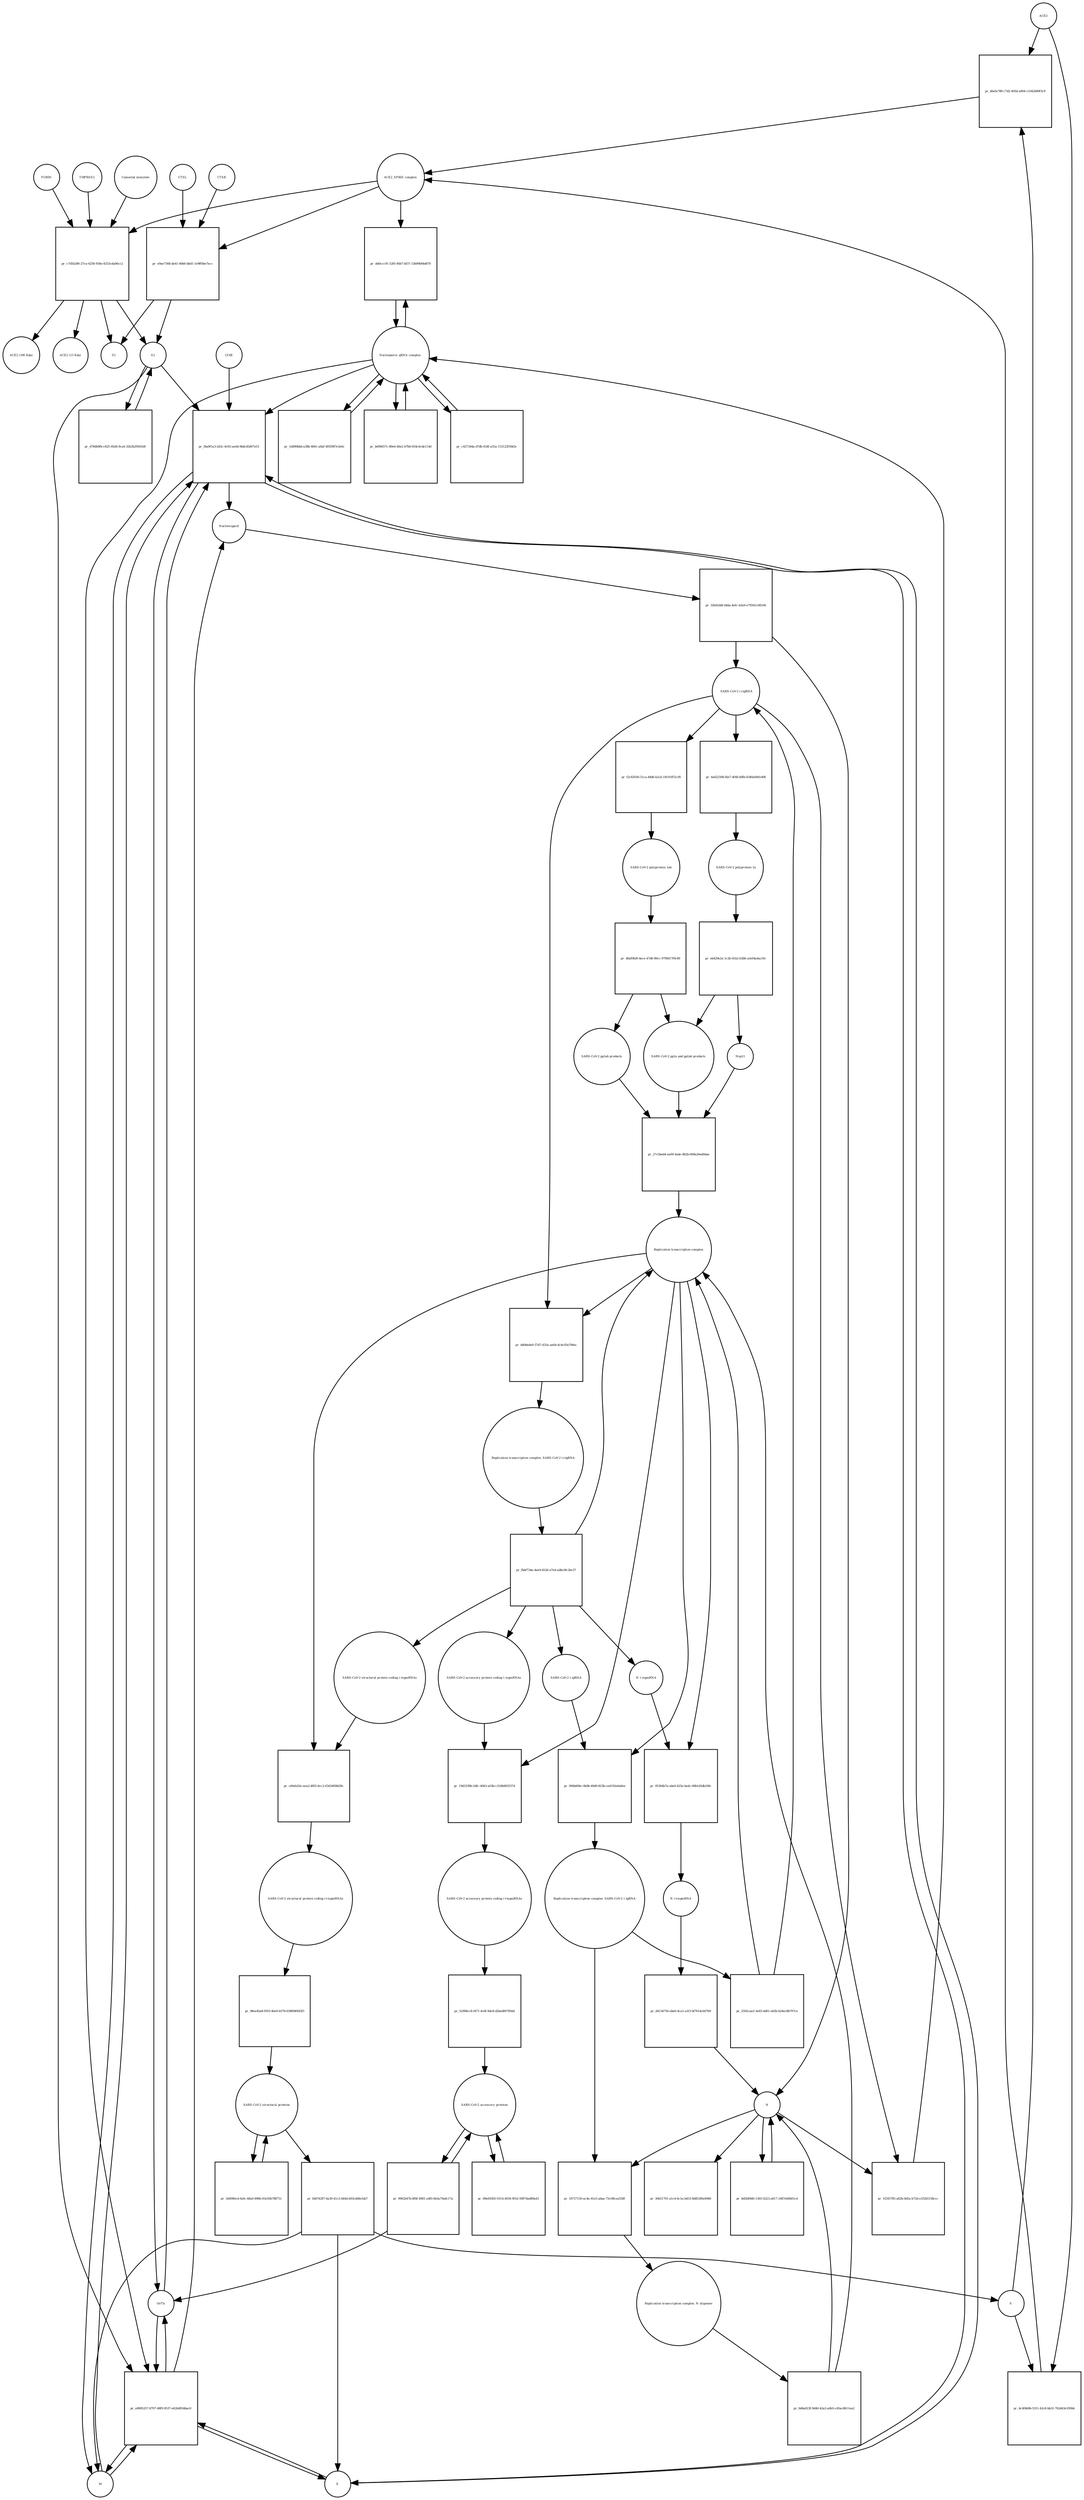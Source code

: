 strict digraph  {
ACE2 [annotation="", bipartite=0, cls=macromolecule, fontsize=4, label=ACE2, shape=circle];
"pr_4befa789-c7d2-405d-a904-c5342669f3c9" [annotation="", bipartite=1, cls=process, fontsize=4, label="pr_4befa789-c7d2-405d-a904-c5342669f3c9", shape=square];
"ACE2_SPIKE complex" [annotation="", bipartite=0, cls=complex, fontsize=4, label="ACE2_SPIKE complex", shape=circle];
S [annotation="", bipartite=0, cls="macromolecule multimer", fontsize=4, label=S, shape=circle];
"Nucleoporin_gRNA complex " [annotation="", bipartite=0, cls=complex, fontsize=4, label="Nucleoporin_gRNA complex ", shape=circle];
"pr_dd0ccc91-52f0-46b7-bf37-13b99b94d670" [annotation="", bipartite=1, cls=process, fontsize=4, label="pr_dd0ccc91-52f0-46b7-bf37-13b99b94d670", shape=square];
"pr_e9ae7368-de41-46b0-bbd1-1e9ff0be7ecc" [annotation="", bipartite=1, cls=process, fontsize=4, label="pr_e9ae7368-de41-46b0-bbd1-1e9ff0be7ecc", shape=square];
S2 [annotation="", bipartite=0, cls=macromolecule, fontsize=4, label=S2, shape=circle];
CTSB [annotation="", bipartite=0, cls=macromolecule, fontsize=4, label=CTSB, shape=circle];
CTSL [annotation="", bipartite=0, cls=macromolecule, fontsize=4, label=CTSL, shape=circle];
S1 [annotation="", bipartite=0, cls=macromolecule, fontsize=4, label=S1, shape=circle];
"pr_4c4f4b9b-5311-42c8-bb31-762d43e195bb" [annotation="", bipartite=1, cls=process, fontsize=4, label="pr_4c4f4b9b-5311-42c8-bb31-762d43e195bb", shape=square];
"pr_fba9f1a3-2d3c-4c65-ae6d-9bdcd5d07e53" [annotation="", bipartite=1, cls=process, fontsize=4, label="pr_fba9f1a3-2d3c-4c65-ae6d-9bdcd5d07e53", shape=square];
Nucleocapsid [annotation="", bipartite=0, cls=complex, fontsize=4, label=Nucleocapsid, shape=circle];
LY6E [annotation="", bipartite=0, cls=macromolecule, fontsize=4, label=LY6E, shape=circle];
Orf7a [annotation="", bipartite=0, cls=macromolecule, fontsize=4, label=Orf7a, shape=circle];
E [annotation="", bipartite=0, cls=macromolecule, fontsize=4, label=E, shape=circle];
M [annotation="", bipartite=0, cls=macromolecule, fontsize=4, label=M, shape=circle];
"pr_e8985257-8707-48f9-9537-e626d934bac0" [annotation="", bipartite=1, cls=process, fontsize=4, label="pr_e8985257-8707-48f9-9537-e626d934bac0", shape=square];
"pr_326d1ddf-d44a-4efc-b3a9-e79341c08104" [annotation="", bipartite=1, cls=process, fontsize=4, label="pr_326d1ddf-d44a-4efc-b3a9-e79341c08104", shape=square];
" SARS-CoV-2 (+)gRNA" [annotation="", bipartite=0, cls="nucleic acid feature", fontsize=4, label=" SARS-CoV-2 (+)gRNA", shape=circle];
N [annotation="", bipartite=0, cls="macromolecule multimer", fontsize=4, label=N, shape=circle];
"SARS-CoV-2 polyprotein 1ab" [annotation="", bipartite=0, cls=macromolecule, fontsize=4, label="SARS-CoV-2 polyprotein 1ab", shape=circle];
"pr_48af0b0f-4ece-47d0-89cc-97f8d17f9c89" [annotation="", bipartite=1, cls=process, fontsize=4, label="pr_48af0b0f-4ece-47d0-89cc-97f8d17f9c89", shape=square];
"SARS-CoV-2 pp1a and pp1ab products" [annotation="", bipartite=0, cls=complex, fontsize=4, label="SARS-CoV-2 pp1a and pp1ab products", shape=circle];
"SARS-CoV-2 pp1ab products" [annotation="", bipartite=0, cls=complex, fontsize=4, label="SARS-CoV-2 pp1ab products", shape=circle];
"SARS-CoV-2 polyprotein 1a" [annotation="", bipartite=0, cls=macromolecule, fontsize=4, label="SARS-CoV-2 polyprotein 1a", shape=circle];
"pr_eb429e2a-1c2b-41b2-b3b6-a3e04a4ac5fc" [annotation="", bipartite=1, cls=process, fontsize=4, label="pr_eb429e2a-1c2b-41b2-b3b6-a3e04a4ac5fc", shape=square];
Nsp11 [annotation="", bipartite=0, cls=macromolecule, fontsize=4, label=Nsp11, shape=circle];
"pr_1dd90bbd-a38b-4841-a8af-4f03987e3e6c" [annotation="", bipartite=1, cls=process, fontsize=4, label="pr_1dd90bbd-a38b-4841-a8af-4f03987e3e6c", shape=square];
"pr_b606657c-89e4-46e2-b7b6-654c4cde114d" [annotation="", bipartite=1, cls=process, fontsize=4, label="pr_b606657c-89e4-46e2-b7b6-654c4cde114d", shape=square];
"SARS-CoV-2 structural proteins" [annotation="", bipartite=0, cls=complex, fontsize=4, label="SARS-CoV-2 structural proteins", shape=circle];
"pr_fdd74287-6a39-41c3-b44d-b93cdd6cfab7" [annotation="", bipartite=1, cls=process, fontsize=4, label="pr_fdd74287-6a39-41c3-b44d-b93cdd6cfab7", shape=square];
"Replication transcription complex_SARS-CoV-2 (-)gRNA" [annotation="", bipartite=0, cls=complex, fontsize=4, label="Replication transcription complex_SARS-CoV-2 (-)gRNA", shape=circle];
"pr_18727150-ac4e-41e5-abae-73c08cea558f" [annotation="", bipartite=1, cls=process, fontsize=4, label="pr_18727150-ac4e-41e5-abae-73c08cea558f", shape=square];
"Replication transcription complex_N oligomer" [annotation="", bipartite=0, cls=complex, fontsize=4, label="Replication transcription complex_N oligomer", shape=circle];
"pr_30b31701-a1c4-4c1a-b453-8d853f6e6948" [annotation="", bipartite=1, cls=process, fontsize=4, label="pr_30b31701-a1c4-4c1a-b453-8d853f6e6948", shape=square];
"SARS-CoV-2 accessory proteins" [annotation="", bipartite=0, cls=complex, fontsize=4, label="SARS-CoV-2 accessory proteins", shape=circle];
"pr_89e69305-9314-4034-9f1d-59874ad89a43" [annotation="", bipartite=1, cls=process, fontsize=4, label="pr_89e69305-9314-4034-9f1d-59874ad89a43", shape=square];
"pr_5d4960cd-fa9c-48a0-896b-93e50b788751" [annotation="", bipartite=1, cls=process, fontsize=4, label="pr_5d4960cd-fa9c-48a0-896b-93e50b788751", shape=square];
"pr_0d6a023f-9d40-42a3-a6b5-cd5ac8611ea2" [annotation="", bipartite=1, cls=process, fontsize=4, label="pr_0d6a023f-9d40-42a3-a6b5-cd5ac8611ea2", shape=square];
"Replication transcription complex" [annotation="", bipartite=0, cls=complex, fontsize=4, label="Replication transcription complex", shape=circle];
"pr_8d5b89d0-1365-4223-a817-1687e60b01cd" [annotation="", bipartite=1, cls=process, fontsize=4, label="pr_8d5b89d0-1365-4223-a817-1687e60b01cd", shape=square];
"pr_27c5beb4-ea00-4a4e-862b-609a26ed0dae" [annotation="", bipartite=1, cls=process, fontsize=4, label="pr_27c5beb4-ea00-4a4e-862b-609a26ed0dae", shape=square];
"SARS-CoV-2 accessory protein coding (-)sgmRNAs" [annotation="", bipartite=0, cls=complex, fontsize=4, label="SARS-CoV-2 accessory protein coding (-)sgmRNAs", shape=circle];
"pr_19d3339b-2dfc-4943-a03b-c318b983537d" [annotation="", bipartite=1, cls=process, fontsize=4, label="pr_19d3339b-2dfc-4943-a03b-c318b983537d", shape=square];
"SARS-CoV-2 accessory protein coding (+)sgmRNAs" [annotation="", bipartite=0, cls=complex, fontsize=4, label="SARS-CoV-2 accessory protein coding (+)sgmRNAs", shape=circle];
"SARS-CoV-2 structural protein coding (-)sgmRNAs" [annotation="", bipartite=0, cls=complex, fontsize=4, label="SARS-CoV-2 structural protein coding (-)sgmRNAs", shape=circle];
"pr_c60eb32e-aea3-4f65-8cc2-63434f08d3fc" [annotation="", bipartite=1, cls=process, fontsize=4, label="pr_c60eb32e-aea3-4f65-8cc2-63434f08d3fc", shape=square];
"SARS-CoV-2 structural protein coding (+)sgmRNAs" [annotation="", bipartite=0, cls=complex, fontsize=4, label="SARS-CoV-2 structural protein coding (+)sgmRNAs", shape=circle];
"N (-)sgmRNA" [annotation="", bipartite=0, cls="nucleic acid feature", fontsize=4, label="N (-)sgmRNA", shape=circle];
"pr_95304b7a-a4e0-425e-bedc-68b1d5db16fe" [annotation="", bipartite=1, cls=process, fontsize=4, label="pr_95304b7a-a4e0-425e-bedc-68b1d5db16fe", shape=square];
"N (+)sgmRNA" [annotation="", bipartite=0, cls="nucleic acid feature", fontsize=4, label="N (+)sgmRNA", shape=circle];
"pr_d4134750-abe6-4ca1-a1f3-bf7614c60769" [annotation="", bipartite=1, cls=process, fontsize=4, label="pr_d4134750-abe6-4ca1-a1f3-bf7614c60769", shape=square];
"Replication transcription complex_SARS-CoV-2 (+)gRNA" [annotation="", bipartite=0, cls=complex, fontsize=4, label="Replication transcription complex_SARS-CoV-2 (+)gRNA", shape=circle];
"pr_fbbf734a-4ae9-4526-a7e4-adbc0fc2bc37" [annotation="", bipartite=1, cls=process, fontsize=4, label="pr_fbbf734a-4ae9-4526-a7e4-adbc0fc2bc37", shape=square];
" SARS-CoV-2 (-)gRNA" [annotation="", bipartite=0, cls="nucleic acid feature", fontsize=4, label=" SARS-CoV-2 (-)gRNA", shape=circle];
"pr_6ed22598-fbe7-4f48-b0fb-8340a00d1d08" [annotation="", bipartite=1, cls=process, fontsize=4, label="pr_6ed22598-fbe7-4f48-b0fb-8340a00d1d08", shape=square];
"pr_f2c82036-51ca-44d6-b2cb-19c01ff51cf6" [annotation="", bipartite=1, cls=process, fontsize=4, label="pr_f2c82036-51ca-44d6-b2cb-19c01ff51cf6", shape=square];
"pr_52908cc8-f471-4c6f-9dc8-d2bed007856d" [annotation="", bipartite=1, cls=process, fontsize=4, label="pr_52908cc8-f471-4c6f-9dc8-d2bed007856d", shape=square];
"pr_98ee45a8-f910-46e9-b578-638f08f492f5" [annotation="", bipartite=1, cls=process, fontsize=4, label="pr_98ee45a8-f910-46e9-b578-638f08f492f5", shape=square];
"pr_094b608c-0b0b-49d9-823b-ced192e6a6ee" [annotation="", bipartite=1, cls=process, fontsize=4, label="pr_094b608c-0b0b-49d9-823b-ced192e6a6ee", shape=square];
"pr_1f245785-a82b-4d5a-b72d-e1f2b5158ccc" [annotation="", bipartite=1, cls=process, fontsize=4, label="pr_1f245785-a82b-4d5a-b72d-e1f2b5158ccc", shape=square];
"pr_c427344a-d7db-434f-a55a-153122f50d3c" [annotation="", bipartite=1, cls=process, fontsize=4, label="pr_c427344a-d7db-434f-a55a-153122f50d3c", shape=square];
"pr_9902b47b-8fbf-4981-a4f0-6b3a79a8c17a" [annotation="", bipartite=1, cls=process, fontsize=4, label="pr_9902b47b-8fbf-4981-a4f0-6b3a79a8c17a", shape=square];
"pr_c7d5b280-27ca-4258-934e-8253cda06cc2" [annotation="", bipartite=1, cls=process, fontsize=4, label="pr_c7d5b280-27ca-4258-934e-8253cda06cc2", shape=square];
FURIN [annotation="", bipartite=0, cls=macromolecule, fontsize=4, label=FURIN, shape=circle];
TMPRSS2 [annotation="", bipartite=0, cls=macromolecule, fontsize=4, label=TMPRSS2, shape=circle];
"Camostat mesylate" [annotation="urn_miriam_pubchem.compound_2536", bipartite=0, cls="simple chemical", fontsize=4, label="Camostat mesylate", shape=circle];
"ACE2 (100 Kda)" [annotation="", bipartite=0, cls=macromolecule, fontsize=4, label="ACE2 (100 Kda)", shape=circle];
"ACE2 (15 Kda)" [annotation="", bipartite=0, cls=macromolecule, fontsize=4, label="ACE2 (15 Kda)", shape=circle];
"pr_d78db9fb-c825-45d4-9ca4-32b3b29561b8" [annotation="", bipartite=1, cls=process, fontsize=4, label="pr_d78db9fb-c825-45d4-9ca4-32b3b29561b8", shape=square];
"pr_dd0dede0-57d7-432a-aa64-4c4c93a706ec" [annotation="", bipartite=1, cls=process, fontsize=4, label="pr_dd0dede0-57d7-432a-aa64-4c4c93a706ec", shape=square];
"pr_2592caa3-3e65-4d91-a82b-b24ec8b797ce" [annotation="", bipartite=1, cls=process, fontsize=4, label="pr_2592caa3-3e65-4d91-a82b-b24ec8b797ce", shape=square];
ACE2 -> "pr_4befa789-c7d2-405d-a904-c5342669f3c9"  [annotation="", interaction_type=consumption];
ACE2 -> "pr_4c4f4b9b-5311-42c8-bb31-762d43e195bb"  [annotation="", interaction_type=consumption];
"pr_4befa789-c7d2-405d-a904-c5342669f3c9" -> "ACE2_SPIKE complex"  [annotation="", interaction_type=production];
"ACE2_SPIKE complex" -> "pr_dd0ccc91-52f0-46b7-bf37-13b99b94d670"  [annotation="urn_miriam_pubmed_32142651|urn_miriam_pubmed_32094589", interaction_type=stimulation];
"ACE2_SPIKE complex" -> "pr_e9ae7368-de41-46b0-bbd1-1e9ff0be7ecc"  [annotation="", interaction_type=consumption];
"ACE2_SPIKE complex" -> "pr_c7d5b280-27ca-4258-934e-8253cda06cc2"  [annotation="", interaction_type=consumption];
S -> "pr_4befa789-c7d2-405d-a904-c5342669f3c9"  [annotation="", interaction_type=consumption];
S -> "pr_4c4f4b9b-5311-42c8-bb31-762d43e195bb"  [annotation="", interaction_type=consumption];
"Nucleoporin_gRNA complex " -> "pr_dd0ccc91-52f0-46b7-bf37-13b99b94d670"  [annotation="", interaction_type=consumption];
"Nucleoporin_gRNA complex " -> "pr_fba9f1a3-2d3c-4c65-ae6d-9bdcd5d07e53"  [annotation="", interaction_type=consumption];
"Nucleoporin_gRNA complex " -> "pr_e8985257-8707-48f9-9537-e626d934bac0"  [annotation="", interaction_type=consumption];
"Nucleoporin_gRNA complex " -> "pr_1dd90bbd-a38b-4841-a8af-4f03987e3e6c"  [annotation="", interaction_type=consumption];
"Nucleoporin_gRNA complex " -> "pr_b606657c-89e4-46e2-b7b6-654c4cde114d"  [annotation="", interaction_type=consumption];
"Nucleoporin_gRNA complex " -> "pr_c427344a-d7db-434f-a55a-153122f50d3c"  [annotation="", interaction_type=consumption];
"pr_dd0ccc91-52f0-46b7-bf37-13b99b94d670" -> "Nucleoporin_gRNA complex "  [annotation="", interaction_type=production];
"pr_e9ae7368-de41-46b0-bbd1-1e9ff0be7ecc" -> S2  [annotation="", interaction_type=production];
"pr_e9ae7368-de41-46b0-bbd1-1e9ff0be7ecc" -> S1  [annotation="", interaction_type=production];
S2 -> "pr_fba9f1a3-2d3c-4c65-ae6d-9bdcd5d07e53"  [annotation="urn_miriam_doi_10.1101%2F2020.03.05.979260|urn_miriam_doi_10.1101%2F2020.04.02.021469", interaction_type=stimulation];
S2 -> "pr_e8985257-8707-48f9-9537-e626d934bac0"  [annotation="", interaction_type=stimulation];
S2 -> "pr_d78db9fb-c825-45d4-9ca4-32b3b29561b8"  [annotation="", interaction_type=consumption];
CTSB -> "pr_e9ae7368-de41-46b0-bbd1-1e9ff0be7ecc"  [annotation=urn_miriam_pubmed_32142651, interaction_type=catalysis];
CTSL -> "pr_e9ae7368-de41-46b0-bbd1-1e9ff0be7ecc"  [annotation=urn_miriam_pubmed_32142651, interaction_type=catalysis];
"pr_4c4f4b9b-5311-42c8-bb31-762d43e195bb" -> "ACE2_SPIKE complex"  [annotation="", interaction_type=production];
"pr_fba9f1a3-2d3c-4c65-ae6d-9bdcd5d07e53" -> Nucleocapsid  [annotation="", interaction_type=production];
"pr_fba9f1a3-2d3c-4c65-ae6d-9bdcd5d07e53" -> Orf7a  [annotation="", interaction_type=production];
"pr_fba9f1a3-2d3c-4c65-ae6d-9bdcd5d07e53" -> E  [annotation="", interaction_type=production];
"pr_fba9f1a3-2d3c-4c65-ae6d-9bdcd5d07e53" -> M  [annotation="", interaction_type=production];
Nucleocapsid -> "pr_326d1ddf-d44a-4efc-b3a9-e79341c08104"  [annotation="", interaction_type=consumption];
LY6E -> "pr_fba9f1a3-2d3c-4c65-ae6d-9bdcd5d07e53"  [annotation="urn_miriam_doi_10.1101%2F2020.03.05.979260|urn_miriam_doi_10.1101%2F2020.04.02.021469", interaction_type=inhibition];
Orf7a -> "pr_fba9f1a3-2d3c-4c65-ae6d-9bdcd5d07e53"  [annotation="", interaction_type=consumption];
Orf7a -> "pr_e8985257-8707-48f9-9537-e626d934bac0"  [annotation="", interaction_type=consumption];
E -> "pr_fba9f1a3-2d3c-4c65-ae6d-9bdcd5d07e53"  [annotation="", interaction_type=consumption];
E -> "pr_e8985257-8707-48f9-9537-e626d934bac0"  [annotation="", interaction_type=consumption];
M -> "pr_fba9f1a3-2d3c-4c65-ae6d-9bdcd5d07e53"  [annotation="", interaction_type=consumption];
M -> "pr_e8985257-8707-48f9-9537-e626d934bac0"  [annotation="", interaction_type=consumption];
"pr_e8985257-8707-48f9-9537-e626d934bac0" -> Nucleocapsid  [annotation="", interaction_type=production];
"pr_e8985257-8707-48f9-9537-e626d934bac0" -> E  [annotation="", interaction_type=production];
"pr_e8985257-8707-48f9-9537-e626d934bac0" -> M  [annotation="", interaction_type=production];
"pr_e8985257-8707-48f9-9537-e626d934bac0" -> Orf7a  [annotation="", interaction_type=production];
"pr_326d1ddf-d44a-4efc-b3a9-e79341c08104" -> " SARS-CoV-2 (+)gRNA"  [annotation="", interaction_type=production];
"pr_326d1ddf-d44a-4efc-b3a9-e79341c08104" -> N  [annotation="", interaction_type=production];
" SARS-CoV-2 (+)gRNA" -> "pr_6ed22598-fbe7-4f48-b0fb-8340a00d1d08"  [annotation="", interaction_type=consumption];
" SARS-CoV-2 (+)gRNA" -> "pr_f2c82036-51ca-44d6-b2cb-19c01ff51cf6"  [annotation="", interaction_type=consumption];
" SARS-CoV-2 (+)gRNA" -> "pr_1f245785-a82b-4d5a-b72d-e1f2b5158ccc"  [annotation="", interaction_type=consumption];
" SARS-CoV-2 (+)gRNA" -> "pr_dd0dede0-57d7-432a-aa64-4c4c93a706ec"  [annotation="", interaction_type=consumption];
N -> "pr_18727150-ac4e-41e5-abae-73c08cea558f"  [annotation="", interaction_type=consumption];
N -> "pr_30b31701-a1c4-4c1a-b453-8d853f6e6948"  [annotation="", interaction_type=consumption];
N -> "pr_8d5b89d0-1365-4223-a817-1687e60b01cd"  [annotation="", interaction_type=consumption];
N -> "pr_1f245785-a82b-4d5a-b72d-e1f2b5158ccc"  [annotation="", interaction_type=consumption];
"SARS-CoV-2 polyprotein 1ab" -> "pr_48af0b0f-4ece-47d0-89cc-97f8d17f9c89"  [annotation=urn_miriam_pubmed_31226023, interaction_type=catalysis];
"pr_48af0b0f-4ece-47d0-89cc-97f8d17f9c89" -> "SARS-CoV-2 pp1a and pp1ab products"  [annotation="", interaction_type=production];
"pr_48af0b0f-4ece-47d0-89cc-97f8d17f9c89" -> "SARS-CoV-2 pp1ab products"  [annotation="", interaction_type=production];
"SARS-CoV-2 pp1a and pp1ab products" -> "pr_27c5beb4-ea00-4a4e-862b-609a26ed0dae"  [annotation="", interaction_type=consumption];
"SARS-CoV-2 pp1ab products" -> "pr_27c5beb4-ea00-4a4e-862b-609a26ed0dae"  [annotation="", interaction_type=consumption];
"SARS-CoV-2 polyprotein 1a" -> "pr_eb429e2a-1c2b-41b2-b3b6-a3e04a4ac5fc"  [annotation=urn_miriam_pubmed_31226023, interaction_type=catalysis];
"pr_eb429e2a-1c2b-41b2-b3b6-a3e04a4ac5fc" -> "SARS-CoV-2 pp1a and pp1ab products"  [annotation="", interaction_type=production];
"pr_eb429e2a-1c2b-41b2-b3b6-a3e04a4ac5fc" -> Nsp11  [annotation="", interaction_type=production];
Nsp11 -> "pr_27c5beb4-ea00-4a4e-862b-609a26ed0dae"  [annotation="", interaction_type=consumption];
"pr_1dd90bbd-a38b-4841-a8af-4f03987e3e6c" -> "Nucleoporin_gRNA complex "  [annotation="", interaction_type=production];
"pr_b606657c-89e4-46e2-b7b6-654c4cde114d" -> "Nucleoporin_gRNA complex "  [annotation="", interaction_type=production];
"SARS-CoV-2 structural proteins" -> "pr_fdd74287-6a39-41c3-b44d-b93cdd6cfab7"  [annotation="", interaction_type=consumption];
"SARS-CoV-2 structural proteins" -> "pr_5d4960cd-fa9c-48a0-896b-93e50b788751"  [annotation="", interaction_type=consumption];
"pr_fdd74287-6a39-41c3-b44d-b93cdd6cfab7" -> M  [annotation="", interaction_type=production];
"pr_fdd74287-6a39-41c3-b44d-b93cdd6cfab7" -> E  [annotation="", interaction_type=production];
"pr_fdd74287-6a39-41c3-b44d-b93cdd6cfab7" -> S  [annotation="", interaction_type=production];
"Replication transcription complex_SARS-CoV-2 (-)gRNA" -> "pr_18727150-ac4e-41e5-abae-73c08cea558f"  [annotation="", interaction_type=consumption];
"Replication transcription complex_SARS-CoV-2 (-)gRNA" -> "pr_2592caa3-3e65-4d91-a82b-b24ec8b797ce"  [annotation="", interaction_type=consumption];
"pr_18727150-ac4e-41e5-abae-73c08cea558f" -> "Replication transcription complex_N oligomer"  [annotation="", interaction_type=production];
"Replication transcription complex_N oligomer" -> "pr_0d6a023f-9d40-42a3-a6b5-cd5ac8611ea2"  [annotation="", interaction_type=consumption];
"SARS-CoV-2 accessory proteins" -> "pr_89e69305-9314-4034-9f1d-59874ad89a43"  [annotation="", interaction_type=consumption];
"SARS-CoV-2 accessory proteins" -> "pr_9902b47b-8fbf-4981-a4f0-6b3a79a8c17a"  [annotation="", interaction_type=consumption];
"pr_89e69305-9314-4034-9f1d-59874ad89a43" -> "SARS-CoV-2 accessory proteins"  [annotation="", interaction_type=production];
"pr_5d4960cd-fa9c-48a0-896b-93e50b788751" -> "SARS-CoV-2 structural proteins"  [annotation="", interaction_type=production];
"pr_0d6a023f-9d40-42a3-a6b5-cd5ac8611ea2" -> "Replication transcription complex"  [annotation="", interaction_type=production];
"pr_0d6a023f-9d40-42a3-a6b5-cd5ac8611ea2" -> N  [annotation="", interaction_type=production];
"Replication transcription complex" -> "pr_19d3339b-2dfc-4943-a03b-c318b983537d"  [annotation="", interaction_type="necessary stimulation"];
"Replication transcription complex" -> "pr_c60eb32e-aea3-4f65-8cc2-63434f08d3fc"  [annotation="", interaction_type="necessary stimulation"];
"Replication transcription complex" -> "pr_95304b7a-a4e0-425e-bedc-68b1d5db16fe"  [annotation="", interaction_type="necessary stimulation"];
"Replication transcription complex" -> "pr_094b608c-0b0b-49d9-823b-ced192e6a6ee"  [annotation="", interaction_type=consumption];
"Replication transcription complex" -> "pr_dd0dede0-57d7-432a-aa64-4c4c93a706ec"  [annotation="", interaction_type=consumption];
"pr_8d5b89d0-1365-4223-a817-1687e60b01cd" -> N  [annotation="", interaction_type=production];
"pr_27c5beb4-ea00-4a4e-862b-609a26ed0dae" -> "Replication transcription complex"  [annotation="", interaction_type=production];
"SARS-CoV-2 accessory protein coding (-)sgmRNAs" -> "pr_19d3339b-2dfc-4943-a03b-c318b983537d"  [annotation="", interaction_type=consumption];
"pr_19d3339b-2dfc-4943-a03b-c318b983537d" -> "SARS-CoV-2 accessory protein coding (+)sgmRNAs"  [annotation="", interaction_type=production];
"SARS-CoV-2 accessory protein coding (+)sgmRNAs" -> "pr_52908cc8-f471-4c6f-9dc8-d2bed007856d"  [annotation="", interaction_type=consumption];
"SARS-CoV-2 structural protein coding (-)sgmRNAs" -> "pr_c60eb32e-aea3-4f65-8cc2-63434f08d3fc"  [annotation="", interaction_type=consumption];
"pr_c60eb32e-aea3-4f65-8cc2-63434f08d3fc" -> "SARS-CoV-2 structural protein coding (+)sgmRNAs"  [annotation="", interaction_type=production];
"SARS-CoV-2 structural protein coding (+)sgmRNAs" -> "pr_98ee45a8-f910-46e9-b578-638f08f492f5"  [annotation="", interaction_type=consumption];
"N (-)sgmRNA" -> "pr_95304b7a-a4e0-425e-bedc-68b1d5db16fe"  [annotation="", interaction_type=consumption];
"pr_95304b7a-a4e0-425e-bedc-68b1d5db16fe" -> "N (+)sgmRNA"  [annotation="", interaction_type=production];
"N (+)sgmRNA" -> "pr_d4134750-abe6-4ca1-a1f3-bf7614c60769"  [annotation="", interaction_type=consumption];
"pr_d4134750-abe6-4ca1-a1f3-bf7614c60769" -> N  [annotation="", interaction_type=production];
"Replication transcription complex_SARS-CoV-2 (+)gRNA" -> "pr_fbbf734a-4ae9-4526-a7e4-adbc0fc2bc37"  [annotation="", interaction_type=consumption];
"pr_fbbf734a-4ae9-4526-a7e4-adbc0fc2bc37" -> " SARS-CoV-2 (-)gRNA"  [annotation="", interaction_type=production];
"pr_fbbf734a-4ae9-4526-a7e4-adbc0fc2bc37" -> "SARS-CoV-2 accessory protein coding (-)sgmRNAs"  [annotation="", interaction_type=production];
"pr_fbbf734a-4ae9-4526-a7e4-adbc0fc2bc37" -> "SARS-CoV-2 structural protein coding (-)sgmRNAs"  [annotation="", interaction_type=production];
"pr_fbbf734a-4ae9-4526-a7e4-adbc0fc2bc37" -> "N (-)sgmRNA"  [annotation="", interaction_type=production];
"pr_fbbf734a-4ae9-4526-a7e4-adbc0fc2bc37" -> "Replication transcription complex"  [annotation="", interaction_type=production];
" SARS-CoV-2 (-)gRNA" -> "pr_094b608c-0b0b-49d9-823b-ced192e6a6ee"  [annotation="", interaction_type=consumption];
"pr_6ed22598-fbe7-4f48-b0fb-8340a00d1d08" -> "SARS-CoV-2 polyprotein 1a"  [annotation="", interaction_type=production];
"pr_f2c82036-51ca-44d6-b2cb-19c01ff51cf6" -> "SARS-CoV-2 polyprotein 1ab"  [annotation="", interaction_type=production];
"pr_52908cc8-f471-4c6f-9dc8-d2bed007856d" -> "SARS-CoV-2 accessory proteins"  [annotation="", interaction_type=production];
"pr_98ee45a8-f910-46e9-b578-638f08f492f5" -> "SARS-CoV-2 structural proteins"  [annotation="", interaction_type=production];
"pr_094b608c-0b0b-49d9-823b-ced192e6a6ee" -> "Replication transcription complex_SARS-CoV-2 (-)gRNA"  [annotation="", interaction_type=production];
"pr_1f245785-a82b-4d5a-b72d-e1f2b5158ccc" -> "Nucleoporin_gRNA complex "  [annotation="", interaction_type=production];
"pr_c427344a-d7db-434f-a55a-153122f50d3c" -> "Nucleoporin_gRNA complex "  [annotation="", interaction_type=production];
"pr_9902b47b-8fbf-4981-a4f0-6b3a79a8c17a" -> "SARS-CoV-2 accessory proteins"  [annotation="", interaction_type=production];
"pr_9902b47b-8fbf-4981-a4f0-6b3a79a8c17a" -> Orf7a  [annotation="", interaction_type=production];
"pr_c7d5b280-27ca-4258-934e-8253cda06cc2" -> S2  [annotation="", interaction_type=production];
"pr_c7d5b280-27ca-4258-934e-8253cda06cc2" -> "ACE2 (100 Kda)"  [annotation="", interaction_type=production];
"pr_c7d5b280-27ca-4258-934e-8253cda06cc2" -> S1  [annotation="", interaction_type=production];
"pr_c7d5b280-27ca-4258-934e-8253cda06cc2" -> "ACE2 (15 Kda)"  [annotation="", interaction_type=production];
FURIN -> "pr_c7d5b280-27ca-4258-934e-8253cda06cc2"  [annotation="", interaction_type=catalysis];
TMPRSS2 -> "pr_c7d5b280-27ca-4258-934e-8253cda06cc2"  [annotation="", interaction_type=catalysis];
"Camostat mesylate" -> "pr_c7d5b280-27ca-4258-934e-8253cda06cc2"  [annotation="", interaction_type=inhibition];
"pr_d78db9fb-c825-45d4-9ca4-32b3b29561b8" -> S2  [annotation="", interaction_type=production];
"pr_dd0dede0-57d7-432a-aa64-4c4c93a706ec" -> "Replication transcription complex_SARS-CoV-2 (+)gRNA"  [annotation="", interaction_type=production];
"pr_2592caa3-3e65-4d91-a82b-b24ec8b797ce" -> " SARS-CoV-2 (+)gRNA"  [annotation="", interaction_type=production];
"pr_2592caa3-3e65-4d91-a82b-b24ec8b797ce" -> "Replication transcription complex"  [annotation="", interaction_type=production];
}
